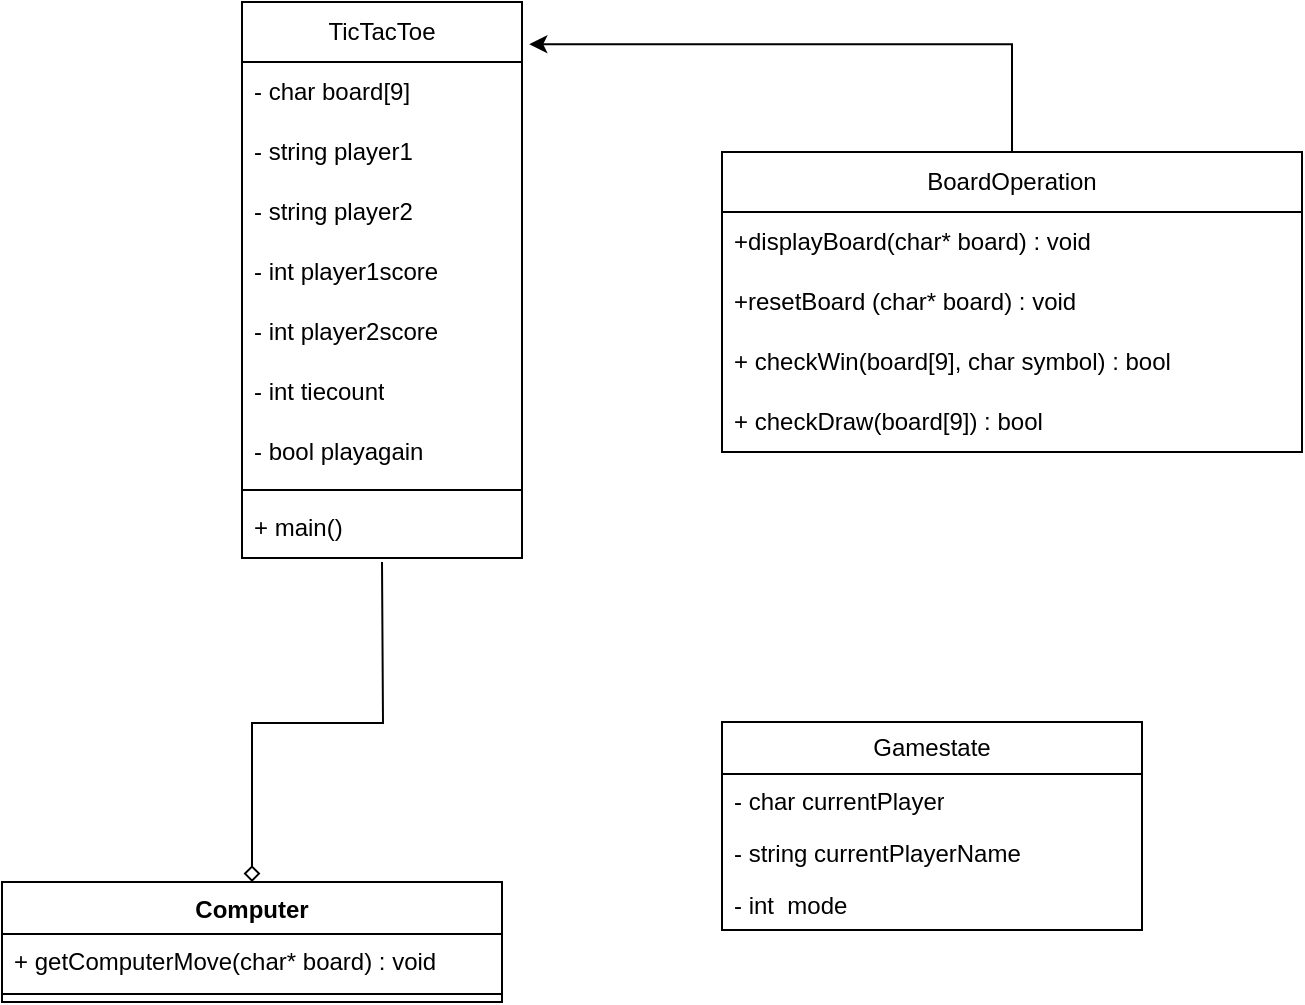 <mxfile version="24.8.6">
  <diagram name="Page-1" id="bT93TxX9ulAROjps_-6q">
    <mxGraphModel dx="1042" dy="565" grid="1" gridSize="10" guides="1" tooltips="1" connect="1" arrows="1" fold="1" page="1" pageScale="1" pageWidth="850" pageHeight="1100" math="0" shadow="0">
      <root>
        <mxCell id="0" />
        <mxCell id="1" parent="0" />
        <mxCell id="dRQkk6ogomNW4FB7e7qN-1" value="TicTacToe" style="swimlane;fontStyle=0;childLayout=stackLayout;horizontal=1;startSize=30;horizontalStack=0;resizeParent=1;resizeParentMax=0;resizeLast=0;collapsible=1;marginBottom=0;whiteSpace=wrap;html=1;" vertex="1" parent="1">
          <mxGeometry x="160" y="80" width="140" height="278" as="geometry" />
        </mxCell>
        <mxCell id="dRQkk6ogomNW4FB7e7qN-2" value="- char board[9]" style="text;strokeColor=none;fillColor=none;align=left;verticalAlign=middle;spacingLeft=4;spacingRight=4;overflow=hidden;points=[[0,0.5],[1,0.5]];portConstraint=eastwest;rotatable=0;whiteSpace=wrap;html=1;" vertex="1" parent="dRQkk6ogomNW4FB7e7qN-1">
          <mxGeometry y="30" width="140" height="30" as="geometry" />
        </mxCell>
        <mxCell id="dRQkk6ogomNW4FB7e7qN-3" value="- string player1" style="text;strokeColor=none;fillColor=none;align=left;verticalAlign=middle;spacingLeft=4;spacingRight=4;overflow=hidden;points=[[0,0.5],[1,0.5]];portConstraint=eastwest;rotatable=0;whiteSpace=wrap;html=1;" vertex="1" parent="dRQkk6ogomNW4FB7e7qN-1">
          <mxGeometry y="60" width="140" height="30" as="geometry" />
        </mxCell>
        <mxCell id="dRQkk6ogomNW4FB7e7qN-4" value="- string player2" style="text;strokeColor=none;fillColor=none;align=left;verticalAlign=middle;spacingLeft=4;spacingRight=4;overflow=hidden;points=[[0,0.5],[1,0.5]];portConstraint=eastwest;rotatable=0;whiteSpace=wrap;html=1;" vertex="1" parent="dRQkk6ogomNW4FB7e7qN-1">
          <mxGeometry y="90" width="140" height="30" as="geometry" />
        </mxCell>
        <mxCell id="dRQkk6ogomNW4FB7e7qN-5" value="- int player1score" style="text;strokeColor=none;fillColor=none;align=left;verticalAlign=middle;spacingLeft=4;spacingRight=4;overflow=hidden;points=[[0,0.5],[1,0.5]];portConstraint=eastwest;rotatable=0;whiteSpace=wrap;html=1;" vertex="1" parent="dRQkk6ogomNW4FB7e7qN-1">
          <mxGeometry y="120" width="140" height="30" as="geometry" />
        </mxCell>
        <mxCell id="dRQkk6ogomNW4FB7e7qN-6" value="- int player2score" style="text;strokeColor=none;fillColor=none;align=left;verticalAlign=middle;spacingLeft=4;spacingRight=4;overflow=hidden;points=[[0,0.5],[1,0.5]];portConstraint=eastwest;rotatable=0;whiteSpace=wrap;html=1;" vertex="1" parent="dRQkk6ogomNW4FB7e7qN-1">
          <mxGeometry y="150" width="140" height="30" as="geometry" />
        </mxCell>
        <mxCell id="dRQkk6ogomNW4FB7e7qN-7" value="- int tiecount" style="text;strokeColor=none;fillColor=none;align=left;verticalAlign=middle;spacingLeft=4;spacingRight=4;overflow=hidden;points=[[0,0.5],[1,0.5]];portConstraint=eastwest;rotatable=0;whiteSpace=wrap;html=1;" vertex="1" parent="dRQkk6ogomNW4FB7e7qN-1">
          <mxGeometry y="180" width="140" height="30" as="geometry" />
        </mxCell>
        <mxCell id="dRQkk6ogomNW4FB7e7qN-17" value="- bool playagain" style="text;strokeColor=none;fillColor=none;align=left;verticalAlign=middle;spacingLeft=4;spacingRight=4;overflow=hidden;points=[[0,0.5],[1,0.5]];portConstraint=eastwest;rotatable=0;whiteSpace=wrap;html=1;" vertex="1" parent="dRQkk6ogomNW4FB7e7qN-1">
          <mxGeometry y="210" width="140" height="30" as="geometry" />
        </mxCell>
        <mxCell id="dRQkk6ogomNW4FB7e7qN-19" value="" style="line;strokeWidth=1;fillColor=none;align=left;verticalAlign=middle;spacingTop=-1;spacingLeft=3;spacingRight=3;rotatable=0;labelPosition=right;points=[];portConstraint=eastwest;strokeColor=inherit;" vertex="1" parent="dRQkk6ogomNW4FB7e7qN-1">
          <mxGeometry y="240" width="140" height="8" as="geometry" />
        </mxCell>
        <mxCell id="dRQkk6ogomNW4FB7e7qN-18" value="+ main()" style="text;strokeColor=none;fillColor=none;align=left;verticalAlign=middle;spacingLeft=4;spacingRight=4;overflow=hidden;points=[[0,0.5],[1,0.5]];portConstraint=eastwest;rotatable=0;whiteSpace=wrap;html=1;" vertex="1" parent="dRQkk6ogomNW4FB7e7qN-1">
          <mxGeometry y="248" width="140" height="30" as="geometry" />
        </mxCell>
        <mxCell id="dRQkk6ogomNW4FB7e7qN-9" value="BoardOperation" style="swimlane;fontStyle=0;childLayout=stackLayout;horizontal=1;startSize=30;horizontalStack=0;resizeParent=1;resizeParentMax=0;resizeLast=0;collapsible=1;marginBottom=0;whiteSpace=wrap;html=1;" vertex="1" parent="1">
          <mxGeometry x="400" y="155" width="290" height="150" as="geometry" />
        </mxCell>
        <mxCell id="dRQkk6ogomNW4FB7e7qN-10" value="+displayBoard(char* board) : void" style="text;strokeColor=none;fillColor=none;align=left;verticalAlign=middle;spacingLeft=4;spacingRight=4;overflow=hidden;points=[[0,0.5],[1,0.5]];portConstraint=eastwest;rotatable=0;whiteSpace=wrap;html=1;" vertex="1" parent="dRQkk6ogomNW4FB7e7qN-9">
          <mxGeometry y="30" width="290" height="30" as="geometry" />
        </mxCell>
        <mxCell id="dRQkk6ogomNW4FB7e7qN-11" value="+resetBoard (char* board) : void" style="text;strokeColor=none;fillColor=none;align=left;verticalAlign=middle;spacingLeft=4;spacingRight=4;overflow=hidden;points=[[0,0.5],[1,0.5]];portConstraint=eastwest;rotatable=0;whiteSpace=wrap;html=1;" vertex="1" parent="dRQkk6ogomNW4FB7e7qN-9">
          <mxGeometry y="60" width="290" height="30" as="geometry" />
        </mxCell>
        <mxCell id="dRQkk6ogomNW4FB7e7qN-12" value="+ checkWin(board[9], char symbol) : bool&amp;nbsp;" style="text;strokeColor=none;fillColor=none;align=left;verticalAlign=middle;spacingLeft=4;spacingRight=4;overflow=hidden;points=[[0,0.5],[1,0.5]];portConstraint=eastwest;rotatable=0;whiteSpace=wrap;html=1;" vertex="1" parent="dRQkk6ogomNW4FB7e7qN-9">
          <mxGeometry y="90" width="290" height="30" as="geometry" />
        </mxCell>
        <mxCell id="dRQkk6ogomNW4FB7e7qN-20" value="+ checkDraw(board[9]) : bool&amp;nbsp;" style="text;strokeColor=none;fillColor=none;align=left;verticalAlign=middle;spacingLeft=4;spacingRight=4;overflow=hidden;points=[[0,0.5],[1,0.5]];portConstraint=eastwest;rotatable=0;whiteSpace=wrap;html=1;" vertex="1" parent="dRQkk6ogomNW4FB7e7qN-9">
          <mxGeometry y="120" width="290" height="30" as="geometry" />
        </mxCell>
        <mxCell id="dRQkk6ogomNW4FB7e7qN-30" style="edgeStyle=orthogonalEdgeStyle;rounded=0;orthogonalLoop=1;jettySize=auto;html=1;exitX=0.5;exitY=0;exitDx=0;exitDy=0;endArrow=none;endFill=0;startArrow=diamond;startFill=0;" edge="1" parent="1" source="dRQkk6ogomNW4FB7e7qN-21">
          <mxGeometry relative="1" as="geometry">
            <mxPoint x="230" y="360" as="targetPoint" />
          </mxGeometry>
        </mxCell>
        <mxCell id="dRQkk6ogomNW4FB7e7qN-21" value="Computer" style="swimlane;fontStyle=1;align=center;verticalAlign=top;childLayout=stackLayout;horizontal=1;startSize=26;horizontalStack=0;resizeParent=1;resizeParentMax=0;resizeLast=0;collapsible=1;marginBottom=0;whiteSpace=wrap;html=1;" vertex="1" parent="1">
          <mxGeometry x="40" y="520" width="250" height="60" as="geometry" />
        </mxCell>
        <mxCell id="dRQkk6ogomNW4FB7e7qN-22" value="+ getComputerMove(char* board) : void" style="text;strokeColor=none;fillColor=none;align=left;verticalAlign=top;spacingLeft=4;spacingRight=4;overflow=hidden;rotatable=0;points=[[0,0.5],[1,0.5]];portConstraint=eastwest;whiteSpace=wrap;html=1;" vertex="1" parent="dRQkk6ogomNW4FB7e7qN-21">
          <mxGeometry y="26" width="250" height="26" as="geometry" />
        </mxCell>
        <mxCell id="dRQkk6ogomNW4FB7e7qN-23" value="" style="line;strokeWidth=1;fillColor=none;align=left;verticalAlign=middle;spacingTop=-1;spacingLeft=3;spacingRight=3;rotatable=0;labelPosition=right;points=[];portConstraint=eastwest;strokeColor=inherit;" vertex="1" parent="dRQkk6ogomNW4FB7e7qN-21">
          <mxGeometry y="52" width="250" height="8" as="geometry" />
        </mxCell>
        <mxCell id="dRQkk6ogomNW4FB7e7qN-26" value="Gamestate" style="swimlane;fontStyle=0;childLayout=stackLayout;horizontal=1;startSize=26;fillColor=none;horizontalStack=0;resizeParent=1;resizeParentMax=0;resizeLast=0;collapsible=1;marginBottom=0;whiteSpace=wrap;html=1;" vertex="1" parent="1">
          <mxGeometry x="400" y="440" width="210" height="104" as="geometry" />
        </mxCell>
        <mxCell id="dRQkk6ogomNW4FB7e7qN-27" value="- char currentPlayer" style="text;strokeColor=none;fillColor=none;align=left;verticalAlign=top;spacingLeft=4;spacingRight=4;overflow=hidden;rotatable=0;points=[[0,0.5],[1,0.5]];portConstraint=eastwest;whiteSpace=wrap;html=1;" vertex="1" parent="dRQkk6ogomNW4FB7e7qN-26">
          <mxGeometry y="26" width="210" height="26" as="geometry" />
        </mxCell>
        <mxCell id="dRQkk6ogomNW4FB7e7qN-28" value="- string currentPlayerName" style="text;strokeColor=none;fillColor=none;align=left;verticalAlign=top;spacingLeft=4;spacingRight=4;overflow=hidden;rotatable=0;points=[[0,0.5],[1,0.5]];portConstraint=eastwest;whiteSpace=wrap;html=1;" vertex="1" parent="dRQkk6ogomNW4FB7e7qN-26">
          <mxGeometry y="52" width="210" height="26" as="geometry" />
        </mxCell>
        <mxCell id="dRQkk6ogomNW4FB7e7qN-29" value="- int&amp;nbsp; mode&amp;nbsp;" style="text;strokeColor=none;fillColor=none;align=left;verticalAlign=top;spacingLeft=4;spacingRight=4;overflow=hidden;rotatable=0;points=[[0,0.5],[1,0.5]];portConstraint=eastwest;whiteSpace=wrap;html=1;" vertex="1" parent="dRQkk6ogomNW4FB7e7qN-26">
          <mxGeometry y="78" width="210" height="26" as="geometry" />
        </mxCell>
        <mxCell id="dRQkk6ogomNW4FB7e7qN-31" style="edgeStyle=orthogonalEdgeStyle;rounded=0;orthogonalLoop=1;jettySize=auto;html=1;exitX=0.5;exitY=0;exitDx=0;exitDy=0;entryX=1.026;entryY=0.076;entryDx=0;entryDy=0;entryPerimeter=0;" edge="1" parent="1" source="dRQkk6ogomNW4FB7e7qN-9" target="dRQkk6ogomNW4FB7e7qN-1">
          <mxGeometry relative="1" as="geometry" />
        </mxCell>
      </root>
    </mxGraphModel>
  </diagram>
</mxfile>
